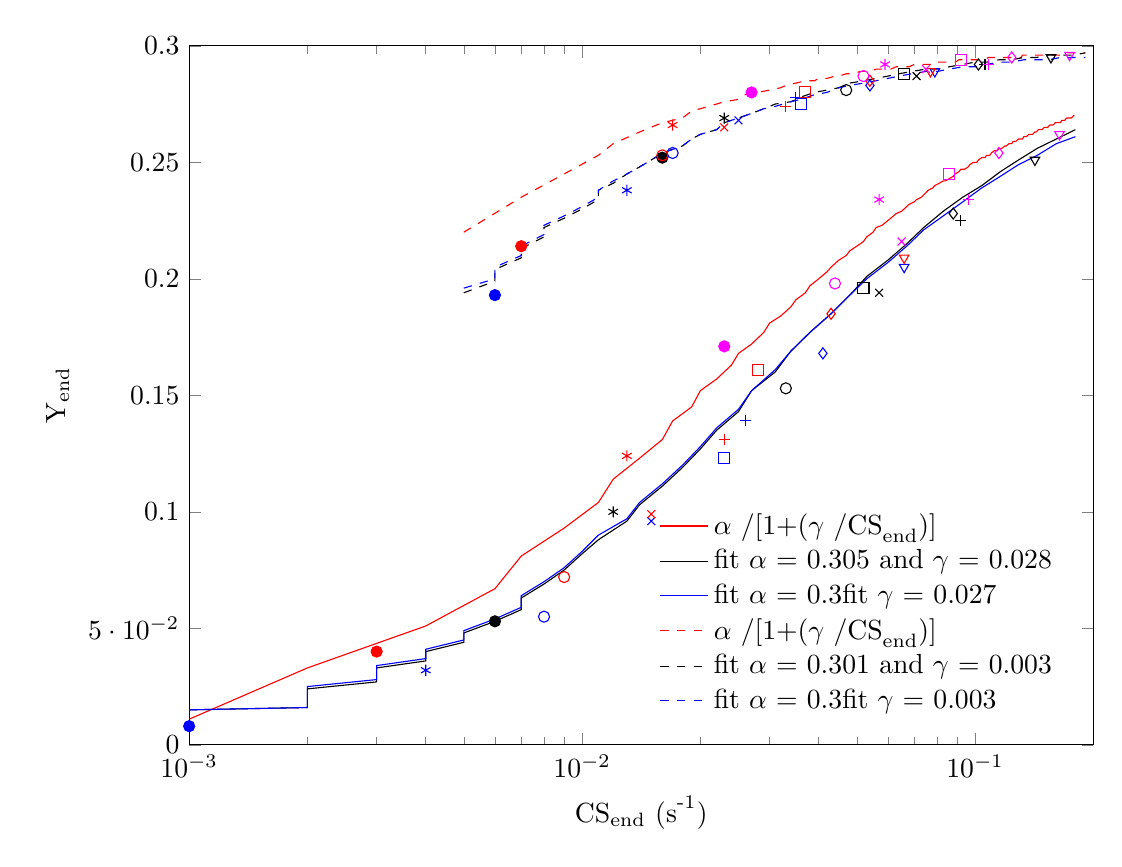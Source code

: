 % This file was created by matlab2tikz v0.3.2.
% Copyright (c) 2008--2013, Nico Schlömer <nico.schloemer@gmail.com>
% All rights reserved.
% 
% The latest updates can be retrieved from
%   http://www.mathworks.com/matlabcentral/fileexchange/22022-matlab2tikz
% where you can also make suggestions and rate matlab2tikz.
% 
% 
% 

% defining custom colors
\definecolor{mycolor1}{rgb}{1,0,1}

\begin{tikzpicture}

\begin{semilogxaxis}[%
width=4.521in,
height=3.495in,
scale only axis,
xmin=0.001, xmax=0.2,
xminorticks=true,
xlabel={$\text{CS}_{\text{end}}\text{ (s}^{\text{-1}}\text{)}$},
ymin=0, ymax=0.3,
ylabel={$\text{Y}_{\text{end}}$},
legend style={at={(0.97,0.03)},anchor=south east,fill=none,draw=none,legend cell align=left}
]
\addplot [
color=blue,
only marks,
mark=*,
mark options={solid},
forget plot
]
table{
0.001 0.008
};
\addplot [
color=blue,
only marks,
mark=*,
mark options={solid},
forget plot
]
table{
0.006 0.193
};
\addplot [
color=blue,
only marks,
mark=o,
mark options={solid},
forget plot
]
table{
0.008 0.055
};
\addplot [
color=blue,
only marks,
mark=o,
mark options={solid},
forget plot
]
table{
0.017 0.254
};
\addplot [
color=blue,
only marks,
mark=x,
mark options={solid},
forget plot
]
table{
0.015 0.096
};
\addplot [
color=blue,
only marks,
mark=x,
mark options={solid},
forget plot
]
table{
0.025 0.268
};
\addplot [
color=blue,
only marks,
mark=+,
mark options={solid},
forget plot
]
table{
0.026 0.139
};
\addplot [
color=blue,
only marks,
mark=+,
mark options={solid},
forget plot
]
table{
0.035 0.278
};
\addplot [
color=blue,
only marks,
mark=asterisk,
mark options={solid},
forget plot
]
table{
0.004 0.032
};
\addplot [
color=blue,
only marks,
mark=asterisk,
mark options={solid},
forget plot
]
table{
0.013 0.238
};
\addplot [
color=blue,
only marks,
mark=square,
mark options={solid},
forget plot
]
table{
0.023 0.123
};
\addplot [
color=blue,
only marks,
mark=square,
mark options={solid},
forget plot
]
table{
0.036 0.275
};
\addplot [
color=blue,
only marks,
mark=diamond,
mark options={solid},
forget plot
]
table{
0.041 0.168
};
\addplot [
color=blue,
only marks,
mark=diamond,
mark options={solid},
forget plot
]
table{
0.054 0.283
};
\addplot [
color=blue,
only marks,
mark=triangle,
mark options={solid,,rotate=180},
forget plot
]
table{
0.066 0.205
};
\addplot [
color=blue,
only marks,
mark=triangle,
mark options={solid,,rotate=180},
forget plot
]
table{
0.079 0.289
};
\addplot [
color=black,
only marks,
mark=*,
mark options={solid},
forget plot
]
table{
0.006 0.053
};
\addplot [
color=black,
only marks,
mark=*,
mark options={solid},
forget plot
]
table{
0.016 0.252
};
\addplot [
color=black,
only marks,
mark=o,
mark options={solid},
forget plot
]
table{
0.033 0.153
};
\addplot [
color=black,
only marks,
mark=o,
mark options={solid},
forget plot
]
table{
0.047 0.281
};
\addplot [
color=black,
only marks,
mark=x,
mark options={solid},
forget plot
]
table{
0.057 0.194
};
\addplot [
color=black,
only marks,
mark=x,
mark options={solid},
forget plot
]
table{
0.071 0.287
};
\addplot [
color=black,
only marks,
mark=+,
mark options={solid},
forget plot
]
table{
0.092 0.225
};
\addplot [
color=black,
only marks,
mark=+,
mark options={solid},
forget plot
]
table{
0.106 0.292
};
\addplot [
color=black,
only marks,
mark=asterisk,
mark options={solid},
forget plot
]
table{
0.012 0.1
};
\addplot [
color=black,
only marks,
mark=asterisk,
mark options={solid},
forget plot
]
table{
0.023 0.269
};
\addplot [
color=black,
only marks,
mark=square,
mark options={solid},
forget plot
]
table{
0.052 0.196
};
\addplot [
color=black,
only marks,
mark=square,
mark options={solid},
forget plot
]
table{
0.066 0.288
};
\addplot [
color=black,
only marks,
mark=diamond,
mark options={solid},
forget plot
]
table{
0.088 0.228
};
\addplot [
color=black,
only marks,
mark=diamond,
mark options={solid},
forget plot
]
table{
0.102 0.292
};
\addplot [
color=black,
only marks,
mark=triangle,
mark options={solid,,rotate=180},
forget plot
]
table{
0.142 0.251
};
\addplot [
color=black,
only marks,
mark=triangle,
mark options={solid,,rotate=180},
forget plot
]
table{
0.156 0.295
};
\addplot [
color=red,
only marks,
mark=*,
mark options={solid},
forget plot
]
table{
0.003 0.04
};
\addplot [
color=red,
only marks,
mark=*,
mark options={solid},
forget plot
]
table{
0.007 0.214
};
\addplot [
color=red,
only marks,
mark=o,
mark options={solid},
forget plot
]
table{
0.009 0.072
};
\addplot [
color=red,
only marks,
mark=o,
mark options={solid},
forget plot
]
table{
0.016 0.253
};
\addplot [
color=red,
only marks,
mark=x,
mark options={solid},
forget plot
]
table{
0.015 0.099
};
\addplot [
color=red,
only marks,
mark=x,
mark options={solid},
forget plot
]
table{
0.023 0.265
};
\addplot [
color=red,
only marks,
mark=+,
mark options={solid},
forget plot
]
table{
0.023 0.131
};
\addplot [
color=red,
only marks,
mark=+,
mark options={solid},
forget plot
]
table{
0.033 0.274
};
\addplot [
color=red,
only marks,
mark=asterisk,
mark options={solid},
forget plot
]
table{
0.013 0.124
};
\addplot [
color=red,
only marks,
mark=asterisk,
mark options={solid},
forget plot
]
table{
0.017 0.266
};
\addplot [
color=red,
only marks,
mark=square,
mark options={solid},
forget plot
]
table{
0.028 0.161
};
\addplot [
color=red,
only marks,
mark=square,
mark options={solid},
forget plot
]
table{
0.037 0.28
};
\addplot [
color=red,
only marks,
mark=diamond,
mark options={solid},
forget plot
]
table{
0.043 0.185
};
\addplot [
color=red,
only marks,
mark=diamond,
mark options={solid},
forget plot
]
table{
0.054 0.285
};
\addplot [
color=red,
only marks,
mark=triangle,
mark options={solid,,rotate=180},
forget plot
]
table{
0.066 0.209
};
\addplot [
color=red,
only marks,
mark=triangle,
mark options={solid,,rotate=180},
forget plot
]
table{
0.077 0.289
};
\addplot [
color=mycolor1,
only marks,
mark=*,
mark options={solid},
forget plot
]
table{
0.023 0.171
};
\addplot [
color=mycolor1,
only marks,
mark=*,
mark options={solid},
forget plot
]
table{
0.027 0.28
};
\addplot [
color=mycolor1,
only marks,
mark=o,
mark options={solid},
forget plot
]
table{
0.044 0.198
};
\addplot [
color=mycolor1,
only marks,
mark=o,
mark options={solid},
forget plot
]
table{
0.052 0.287
};
\addplot [
color=mycolor1,
only marks,
mark=x,
mark options={solid},
forget plot
]
table{
0.065 0.216
};
\addplot [
color=mycolor1,
only marks,
mark=x,
mark options={solid},
forget plot
]
table{
0.075 0.29
};
\addplot [
color=mycolor1,
only marks,
mark=+,
mark options={solid},
forget plot
]
table{
0.096 0.234
};
\addplot [
color=mycolor1,
only marks,
mark=+,
mark options={solid},
forget plot
]
table{
0.108 0.292
};
\addplot [
color=mycolor1,
only marks,
mark=asterisk,
mark options={solid},
forget plot
]
table{
0.057 0.234
};
\addplot [
color=mycolor1,
only marks,
mark=asterisk,
mark options={solid},
forget plot
]
table{
0.059 0.292
};
\addplot [
color=mycolor1,
only marks,
mark=square,
mark options={solid},
forget plot
]
table{
0.086 0.245
};
\addplot [
color=mycolor1,
only marks,
mark=square,
mark options={solid},
forget plot
]
table{
0.092 0.294
};
\addplot [
color=mycolor1,
only marks,
mark=diamond,
mark options={solid},
forget plot
]
table{
0.115 0.254
};
\addplot [
color=mycolor1,
only marks,
mark=diamond,
mark options={solid},
forget plot
]
table{
0.124 0.295
};
\addplot [
color=mycolor1,
only marks,
mark=triangle,
mark options={solid,,rotate=180},
forget plot
]
table{
0.164 0.262
};
\addplot [
color=mycolor1,
only marks,
mark=triangle,
mark options={solid,,rotate=180},
forget plot
]
table{
0.174 0.296
};
\addplot [
color=red,
solid
]
table{
0.001 0.011
0.002 0.033
0.004 0.051
0.006 0.067
0.007 0.081
0.009 0.093
0.011 0.104
0.012 0.114
0.014 0.123
0.016 0.131
0.017 0.139
0.019 0.145
0.02 0.152
0.022 0.157
0.024 0.163
0.025 0.168
0.027 0.172
0.029 0.177
0.03 0.181
0.032 0.184
0.034 0.188
0.035 0.191
0.037 0.194
0.038 0.197
0.04 0.2
0.042 0.203
0.043 0.205
0.045 0.208
0.047 0.21
0.048 0.212
0.05 0.214
0.052 0.216
0.053 0.218
0.055 0.22
0.056 0.222
0.058 0.223
0.06 0.225
0.061 0.226
0.063 0.228
0.065 0.229
0.066 0.23
0.068 0.232
0.07 0.233
0.071 0.234
0.073 0.235
0.074 0.236
0.076 0.238
0.078 0.239
0.079 0.24
0.081 0.241
0.083 0.242
0.084 0.242
0.086 0.243
0.088 0.244
0.089 0.245
0.091 0.246
0.092 0.247
0.094 0.247
0.096 0.248
0.097 0.249
0.099 0.25
0.101 0.25
0.102 0.251
0.104 0.252
0.106 0.252
0.107 0.253
0.109 0.253
0.11 0.254
0.112 0.255
0.114 0.255
0.115 0.256
0.117 0.256
0.119 0.257
0.12 0.257
0.122 0.258
0.124 0.258
0.125 0.259
0.127 0.259
0.129 0.26
0.13 0.26
0.132 0.26
0.133 0.261
0.135 0.261
0.137 0.262
0.138 0.262
0.14 0.262
0.142 0.263
0.143 0.263
0.145 0.264
0.147 0.264
0.148 0.264
0.15 0.265
0.151 0.265
0.153 0.265
0.155 0.266
0.156 0.266
0.158 0.266
0.16 0.267
0.161 0.267
0.163 0.267
0.165 0.267
0.166 0.268
0.168 0.268
0.169 0.268
0.171 0.269
0.173 0.269
0.174 0.269
0.176 0.269
0.178 0.27
0.179 0.27
};
\addlegendentry{$\alpha\text{ /[1+(}\gamma\text{ /CS}_{\text{end}}\text{)]}$};

\addplot [
color=black,
solid
]
table{
0.001 0.009
0.001 0.009
0.001 0.011
0.001 0.012
0.001 0.013
0.001 0.015
0.002 0.016
0.002 0.018
0.002 0.02
0.002 0.022
0.002 0.024
0.003 0.027
0.003 0.03
0.003 0.033
0.004 0.036
0.004 0.04
0.005 0.044
0.005 0.048
0.006 0.053
0.007 0.058
0.007 0.063
0.008 0.069
0.009 0.075
0.01 0.082
0.011 0.088
0.013 0.096
0.014 0.103
0.016 0.111
0.018 0.119
0.02 0.127
0.022 0.135
0.025 0.143
0.027 0.152
0.031 0.16
0.034 0.169
0.038 0.177
0.043 0.185
0.048 0.193
0.053 0.201
0.06 0.208
0.067 0.215
0.074 0.222
0.083 0.229
0.093 0.235
0.104 0.24
0.116 0.246
0.129 0.251
0.144 0.256
0.161 0.26
0.18 0.264
};
\addlegendentry{$\text{fit }\alpha\text{ = 0.305 and }\gamma\text{ = 0.028}$};

\addplot [
color=blue,
solid
]
table{
0.001 0.009
0.001 0.01
0.001 0.011
0.001 0.012
0.001 0.013
0.001 0.015
0.002 0.016
0.002 0.018
0.002 0.02
0.002 0.022
0.002 0.025
0.003 0.028
0.003 0.03
0.003 0.034
0.004 0.037
0.004 0.041
0.005 0.045
0.005 0.049
0.006 0.054
0.007 0.059
0.007 0.064
0.008 0.07
0.009 0.076
0.01 0.083
0.011 0.09
0.013 0.097
0.014 0.104
0.016 0.112
0.018 0.12
0.02 0.128
0.022 0.136
0.025 0.144
0.027 0.152
0.031 0.161
0.034 0.169
0.038 0.177
0.043 0.185
0.048 0.193
0.053 0.2
0.06 0.207
0.067 0.214
0.074 0.221
0.083 0.227
0.093 0.233
0.104 0.239
0.116 0.244
0.129 0.249
0.144 0.253
0.161 0.258
0.18 0.261
};
\addlegendentry{$\text{fit }\alpha\text{ = 0.3fit }\gamma\text{ = 0.027}$};

\addplot [
color=red,
dashed
]
table{
0.005 0.22
0.007 0.235
0.009 0.245
0.011 0.253
0.012 0.258
0.014 0.263
0.016 0.267
0.018 0.269
0.019 0.272
0.021 0.274
0.023 0.276
0.025 0.277
0.026 0.279
0.028 0.28
0.03 0.281
0.032 0.282
0.033 0.283
0.035 0.284
0.037 0.285
0.039 0.285
0.04 0.286
0.042 0.286
0.044 0.287
0.045 0.287
0.047 0.288
0.049 0.288
0.051 0.289
0.052 0.289
0.054 0.289
0.056 0.29
0.058 0.29
0.059 0.29
0.061 0.29
0.063 0.291
0.065 0.291
0.066 0.291
0.068 0.291
0.07 0.292
0.072 0.292
0.073 0.292
0.075 0.292
0.077 0.292
0.078 0.293
0.08 0.293
0.082 0.293
0.084 0.293
0.085 0.293
0.087 0.293
0.089 0.293
0.091 0.294
0.092 0.294
0.094 0.294
0.096 0.294
0.098 0.294
0.099 0.294
0.101 0.294
0.103 0.294
0.105 0.294
0.106 0.294
0.108 0.295
0.11 0.295
0.111 0.295
0.113 0.295
0.115 0.295
0.117 0.295
0.118 0.295
0.12 0.295
0.122 0.295
0.124 0.295
0.125 0.295
0.127 0.295
0.129 0.295
0.131 0.295
0.132 0.296
0.134 0.296
0.136 0.296
0.138 0.296
0.139 0.296
0.141 0.296
0.143 0.296
0.145 0.296
0.146 0.296
0.148 0.296
0.15 0.296
0.151 0.296
0.153 0.296
0.155 0.296
0.157 0.296
0.158 0.296
0.16 0.296
0.162 0.296
0.164 0.296
0.165 0.296
0.167 0.296
0.169 0.296
0.171 0.297
0.172 0.297
0.174 0.297
0.176 0.297
0.178 0.297
0.179 0.297
0.181 0.297
0.183 0.297
0.184 0.297
0.186 0.297
0.188 0.297
0.19 0.297
};
\addlegendentry{$\alpha\text{ /[1+(}\gamma\text{ /CS}_{\text{end}}\text{)]}$};

\addplot [
color=black,
dashed
]
table{
0.005 0.194
0.006 0.199
0.006 0.204
0.007 0.209
0.007 0.213
0.008 0.218
0.008 0.222
0.009 0.226
0.01 0.23
0.011 0.234
0.011 0.238
0.012 0.241
0.013 0.245
0.014 0.248
0.015 0.251
0.016 0.254
0.018 0.257
0.019 0.26
0.02 0.262
0.022 0.264
0.023 0.267
0.025 0.269
0.027 0.271
0.029 0.273
0.031 0.275
0.034 0.276
0.036 0.278
0.039 0.28
0.042 0.281
0.045 0.282
0.048 0.284
0.052 0.285
0.056 0.286
0.06 0.287
0.064 0.288
0.069 0.289
0.075 0.29
0.08 0.29
0.086 0.291
0.093 0.292
0.1 0.293
0.107 0.293
0.115 0.294
0.124 0.294
0.133 0.295
0.143 0.295
0.154 0.296
0.165 0.296
0.178 0.296
0.191 0.297
};
\addlegendentry{$\text{fit }\alpha\text{ = 0.301 and }\gamma\text{ = 0.003}$};

\addplot [
color=blue,
dashed
]
table{
0.005 0.196
0.006 0.2
0.006 0.205
0.007 0.21
0.007 0.214
0.008 0.219
0.008 0.223
0.009 0.227
0.01 0.231
0.011 0.235
0.011 0.238
0.012 0.242
0.013 0.245
0.014 0.248
0.015 0.251
0.016 0.254
0.018 0.257
0.019 0.26
0.02 0.262
0.022 0.264
0.023 0.267
0.025 0.269
0.027 0.271
0.029 0.273
0.031 0.274
0.034 0.276
0.036 0.277
0.039 0.279
0.042 0.28
0.045 0.282
0.048 0.283
0.052 0.284
0.056 0.285
0.06 0.286
0.064 0.287
0.069 0.288
0.075 0.289
0.08 0.289
0.086 0.29
0.093 0.291
0.1 0.291
0.107 0.292
0.115 0.293
0.124 0.293
0.133 0.294
0.143 0.294
0.154 0.294
0.165 0.295
0.178 0.295
0.191 0.295
};
\addlegendentry{$\text{fit }\alpha\text{ = 0.3fit }\gamma\text{ = 0.003}$};

\end{semilogxaxis}
\end{tikzpicture}%